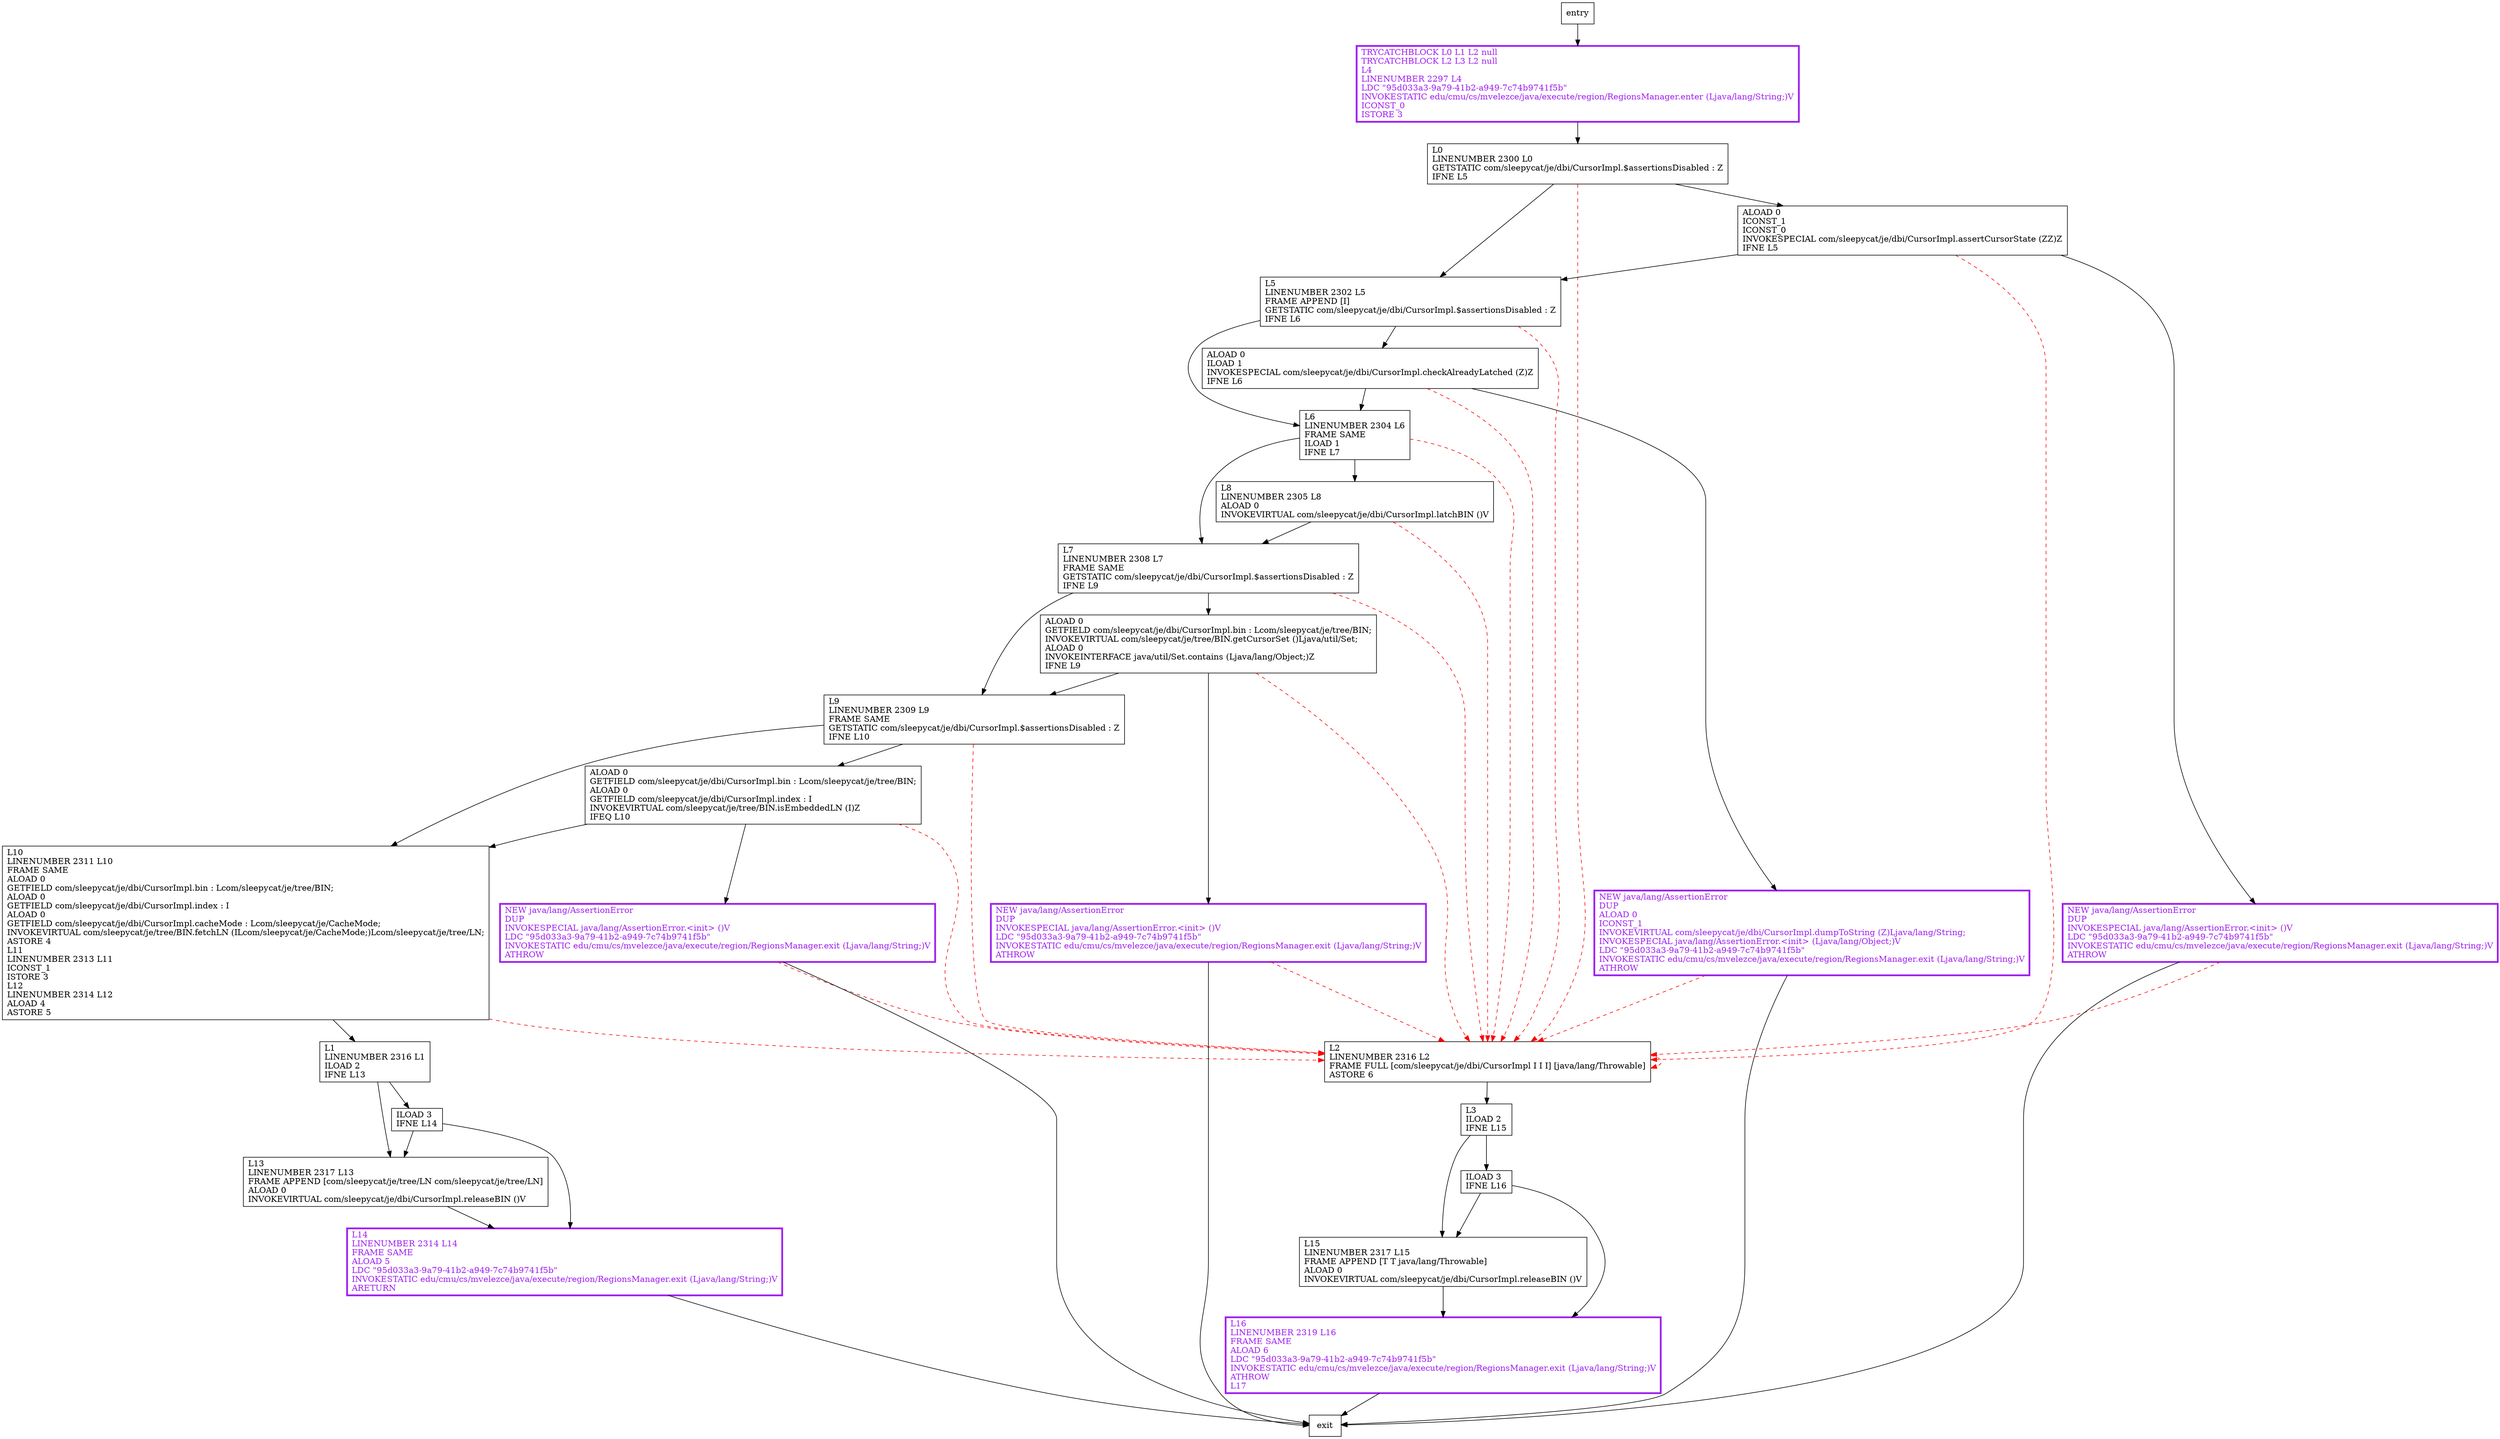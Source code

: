 digraph getCurrentLN {
node [shape=record];
97308318 [label="L3\lILOAD 2\lIFNE L15\l"];
1766084467 [label="ILOAD 3\lIFNE L14\l"];
307454990 [label="ILOAD 3\lIFNE L16\l"];
583428323 [label="ALOAD 0\lILOAD 1\lINVOKESPECIAL com/sleepycat/je/dbi/CursorImpl.checkAlreadyLatched (Z)Z\lIFNE L6\l"];
1495764704 [label="L15\lLINENUMBER 2317 L15\lFRAME APPEND [T T java/lang/Throwable]\lALOAD 0\lINVOKEVIRTUAL com/sleepycat/je/dbi/CursorImpl.releaseBIN ()V\l"];
2110324970 [label="L13\lLINENUMBER 2317 L13\lFRAME APPEND [com/sleepycat/je/tree/LN com/sleepycat/je/tree/LN]\lALOAD 0\lINVOKEVIRTUAL com/sleepycat/je/dbi/CursorImpl.releaseBIN ()V\l"];
1306723783 [label="L8\lLINENUMBER 2305 L8\lALOAD 0\lINVOKEVIRTUAL com/sleepycat/je/dbi/CursorImpl.latchBIN ()V\l"];
403004065 [label="L5\lLINENUMBER 2302 L5\lFRAME APPEND [I]\lGETSTATIC com/sleepycat/je/dbi/CursorImpl.$assertionsDisabled : Z\lIFNE L6\l"];
731106066 [label="L1\lLINENUMBER 2316 L1\lILOAD 2\lIFNE L13\l"];
2039303340 [label="L14\lLINENUMBER 2314 L14\lFRAME SAME\lALOAD 5\lLDC \"95d033a3-9a79-41b2-a949-7c74b9741f5b\"\lINVOKESTATIC edu/cmu/cs/mvelezce/java/execute/region/RegionsManager.exit (Ljava/lang/String;)V\lARETURN\l"];
12749674 [label="ALOAD 0\lGETFIELD com/sleepycat/je/dbi/CursorImpl.bin : Lcom/sleepycat/je/tree/BIN;\lALOAD 0\lGETFIELD com/sleepycat/je/dbi/CursorImpl.index : I\lINVOKEVIRTUAL com/sleepycat/je/tree/BIN.isEmbeddedLN (I)Z\lIFEQ L10\l"];
240283846 [label="L0\lLINENUMBER 2300 L0\lGETSTATIC com/sleepycat/je/dbi/CursorImpl.$assertionsDisabled : Z\lIFNE L5\l"];
1826364286 [label="L16\lLINENUMBER 2319 L16\lFRAME SAME\lALOAD 6\lLDC \"95d033a3-9a79-41b2-a949-7c74b9741f5b\"\lINVOKESTATIC edu/cmu/cs/mvelezce/java/execute/region/RegionsManager.exit (Ljava/lang/String;)V\lATHROW\lL17\l"];
1551105512 [label="L7\lLINENUMBER 2308 L7\lFRAME SAME\lGETSTATIC com/sleepycat/je/dbi/CursorImpl.$assertionsDisabled : Z\lIFNE L9\l"];
1197840897 [label="NEW java/lang/AssertionError\lDUP\lINVOKESPECIAL java/lang/AssertionError.\<init\> ()V\lLDC \"95d033a3-9a79-41b2-a949-7c74b9741f5b\"\lINVOKESTATIC edu/cmu/cs/mvelezce/java/execute/region/RegionsManager.exit (Ljava/lang/String;)V\lATHROW\l"];
474880151 [label="L2\lLINENUMBER 2316 L2\lFRAME FULL [com/sleepycat/je/dbi/CursorImpl I I I] [java/lang/Throwable]\lASTORE 6\l"];
1092478560 [label="NEW java/lang/AssertionError\lDUP\lINVOKESPECIAL java/lang/AssertionError.\<init\> ()V\lLDC \"95d033a3-9a79-41b2-a949-7c74b9741f5b\"\lINVOKESTATIC edu/cmu/cs/mvelezce/java/execute/region/RegionsManager.exit (Ljava/lang/String;)V\lATHROW\l"];
1796345472 [label="L9\lLINENUMBER 2309 L9\lFRAME SAME\lGETSTATIC com/sleepycat/je/dbi/CursorImpl.$assertionsDisabled : Z\lIFNE L10\l"];
2069881852 [label="L10\lLINENUMBER 2311 L10\lFRAME SAME\lALOAD 0\lGETFIELD com/sleepycat/je/dbi/CursorImpl.bin : Lcom/sleepycat/je/tree/BIN;\lALOAD 0\lGETFIELD com/sleepycat/je/dbi/CursorImpl.index : I\lALOAD 0\lGETFIELD com/sleepycat/je/dbi/CursorImpl.cacheMode : Lcom/sleepycat/je/CacheMode;\lINVOKEVIRTUAL com/sleepycat/je/tree/BIN.fetchLN (ILcom/sleepycat/je/CacheMode;)Lcom/sleepycat/je/tree/LN;\lASTORE 4\lL11\lLINENUMBER 2313 L11\lICONST_1\lISTORE 3\lL12\lLINENUMBER 2314 L12\lALOAD 4\lASTORE 5\l"];
1667485997 [label="NEW java/lang/AssertionError\lDUP\lALOAD 0\lICONST_1\lINVOKEVIRTUAL com/sleepycat/je/dbi/CursorImpl.dumpToString (Z)Ljava/lang/String;\lINVOKESPECIAL java/lang/AssertionError.\<init\> (Ljava/lang/Object;)V\lLDC \"95d033a3-9a79-41b2-a949-7c74b9741f5b\"\lINVOKESTATIC edu/cmu/cs/mvelezce/java/execute/region/RegionsManager.exit (Ljava/lang/String;)V\lATHROW\l"];
1886207694 [label="TRYCATCHBLOCK L0 L1 L2 null\lTRYCATCHBLOCK L2 L3 L2 null\lL4\lLINENUMBER 2297 L4\lLDC \"95d033a3-9a79-41b2-a949-7c74b9741f5b\"\lINVOKESTATIC edu/cmu/cs/mvelezce/java/execute/region/RegionsManager.enter (Ljava/lang/String;)V\lICONST_0\lISTORE 3\l"];
771475944 [label="ALOAD 0\lICONST_1\lICONST_0\lINVOKESPECIAL com/sleepycat/je/dbi/CursorImpl.assertCursorState (ZZ)Z\lIFNE L5\l"];
270855752 [label="L6\lLINENUMBER 2304 L6\lFRAME SAME\lILOAD 1\lIFNE L7\l"];
369447030 [label="ALOAD 0\lGETFIELD com/sleepycat/je/dbi/CursorImpl.bin : Lcom/sleepycat/je/tree/BIN;\lINVOKEVIRTUAL com/sleepycat/je/tree/BIN.getCursorSet ()Ljava/util/Set;\lALOAD 0\lINVOKEINTERFACE java/util/Set.contains (Ljava/lang/Object;)Z\lIFNE L9\l"];
1134408268 [label="NEW java/lang/AssertionError\lDUP\lINVOKESPECIAL java/lang/AssertionError.\<init\> ()V\lLDC \"95d033a3-9a79-41b2-a949-7c74b9741f5b\"\lINVOKESTATIC edu/cmu/cs/mvelezce/java/execute/region/RegionsManager.exit (Ljava/lang/String;)V\lATHROW\l"];
entry;
exit;
97308318 -> 307454990
97308318 -> 1495764704
1766084467 -> 2039303340
1766084467 -> 2110324970
307454990 -> 1826364286
307454990 -> 1495764704
583428323 -> 1667485997
583428323 -> 474880151 [style=dashed, color=red]
583428323 -> 270855752
1495764704 -> 1826364286
2110324970 -> 2039303340
1306723783 -> 1551105512
1306723783 -> 474880151 [style=dashed, color=red]
403004065 -> 474880151 [style=dashed, color=red]
403004065 -> 583428323
403004065 -> 270855752
731106066 -> 1766084467
731106066 -> 2110324970
2039303340 -> exit
12749674 -> 1197840897
12749674 -> 474880151 [style=dashed, color=red]
12749674 -> 2069881852
240283846 -> 403004065
240283846 -> 474880151 [style=dashed, color=red]
240283846 -> 771475944
1826364286 -> exit
1551105512 -> 474880151 [style=dashed, color=red]
1551105512 -> 369447030
1551105512 -> 1796345472
1197840897 -> exit
1197840897 -> 474880151 [style=dashed, color=red]
474880151 -> 97308318
474880151 -> 474880151 [style=dashed, color=red]
1092478560 -> exit
1092478560 -> 474880151 [style=dashed, color=red]
1796345472 -> 474880151 [style=dashed, color=red]
1796345472 -> 12749674
1796345472 -> 2069881852
2069881852 -> 731106066
2069881852 -> 474880151 [style=dashed, color=red]
entry -> 1886207694
1667485997 -> exit
1667485997 -> 474880151 [style=dashed, color=red]
1886207694 -> 240283846
771475944 -> 403004065
771475944 -> 474880151 [style=dashed, color=red]
771475944 -> 1092478560
270855752 -> 1551105512
270855752 -> 474880151 [style=dashed, color=red]
270855752 -> 1306723783
369447030 -> 474880151 [style=dashed, color=red]
369447030 -> 1134408268
369447030 -> 1796345472
1134408268 -> exit
1134408268 -> 474880151 [style=dashed, color=red]
1826364286[fontcolor="purple", penwidth=3, color="purple"];
2039303340[fontcolor="purple", penwidth=3, color="purple"];
1667485997[fontcolor="purple", penwidth=3, color="purple"];
1197840897[fontcolor="purple", penwidth=3, color="purple"];
1886207694[fontcolor="purple", penwidth=3, color="purple"];
1092478560[fontcolor="purple", penwidth=3, color="purple"];
1134408268[fontcolor="purple", penwidth=3, color="purple"];
}
